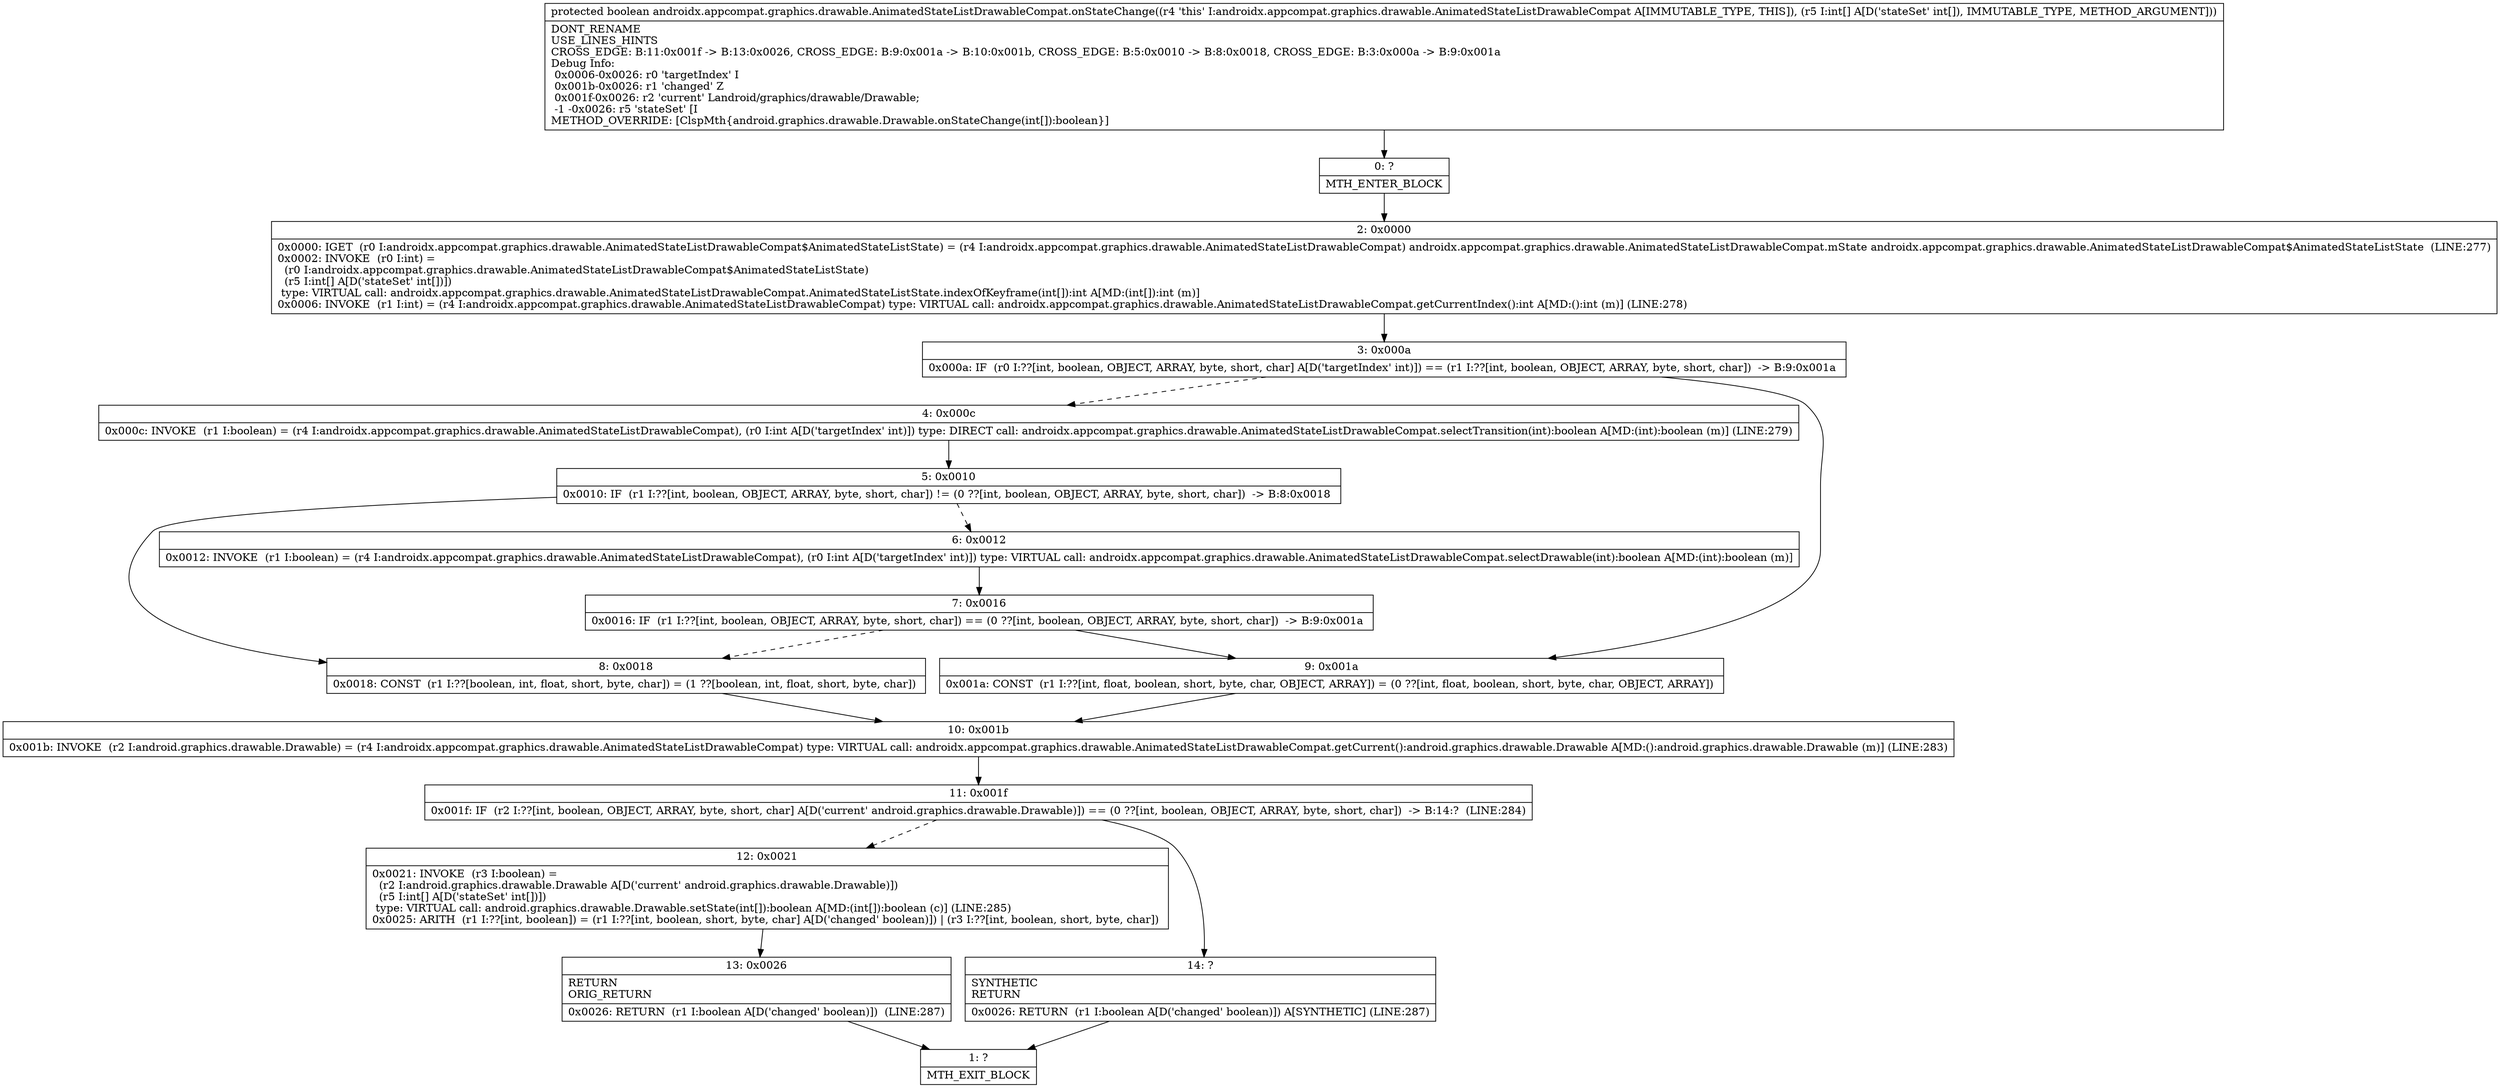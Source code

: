 digraph "CFG forandroidx.appcompat.graphics.drawable.AnimatedStateListDrawableCompat.onStateChange([I)Z" {
Node_0 [shape=record,label="{0\:\ ?|MTH_ENTER_BLOCK\l}"];
Node_2 [shape=record,label="{2\:\ 0x0000|0x0000: IGET  (r0 I:androidx.appcompat.graphics.drawable.AnimatedStateListDrawableCompat$AnimatedStateListState) = (r4 I:androidx.appcompat.graphics.drawable.AnimatedStateListDrawableCompat) androidx.appcompat.graphics.drawable.AnimatedStateListDrawableCompat.mState androidx.appcompat.graphics.drawable.AnimatedStateListDrawableCompat$AnimatedStateListState  (LINE:277)\l0x0002: INVOKE  (r0 I:int) = \l  (r0 I:androidx.appcompat.graphics.drawable.AnimatedStateListDrawableCompat$AnimatedStateListState)\l  (r5 I:int[] A[D('stateSet' int[])])\l type: VIRTUAL call: androidx.appcompat.graphics.drawable.AnimatedStateListDrawableCompat.AnimatedStateListState.indexOfKeyframe(int[]):int A[MD:(int[]):int (m)]\l0x0006: INVOKE  (r1 I:int) = (r4 I:androidx.appcompat.graphics.drawable.AnimatedStateListDrawableCompat) type: VIRTUAL call: androidx.appcompat.graphics.drawable.AnimatedStateListDrawableCompat.getCurrentIndex():int A[MD:():int (m)] (LINE:278)\l}"];
Node_3 [shape=record,label="{3\:\ 0x000a|0x000a: IF  (r0 I:??[int, boolean, OBJECT, ARRAY, byte, short, char] A[D('targetIndex' int)]) == (r1 I:??[int, boolean, OBJECT, ARRAY, byte, short, char])  \-\> B:9:0x001a \l}"];
Node_4 [shape=record,label="{4\:\ 0x000c|0x000c: INVOKE  (r1 I:boolean) = (r4 I:androidx.appcompat.graphics.drawable.AnimatedStateListDrawableCompat), (r0 I:int A[D('targetIndex' int)]) type: DIRECT call: androidx.appcompat.graphics.drawable.AnimatedStateListDrawableCompat.selectTransition(int):boolean A[MD:(int):boolean (m)] (LINE:279)\l}"];
Node_5 [shape=record,label="{5\:\ 0x0010|0x0010: IF  (r1 I:??[int, boolean, OBJECT, ARRAY, byte, short, char]) != (0 ??[int, boolean, OBJECT, ARRAY, byte, short, char])  \-\> B:8:0x0018 \l}"];
Node_6 [shape=record,label="{6\:\ 0x0012|0x0012: INVOKE  (r1 I:boolean) = (r4 I:androidx.appcompat.graphics.drawable.AnimatedStateListDrawableCompat), (r0 I:int A[D('targetIndex' int)]) type: VIRTUAL call: androidx.appcompat.graphics.drawable.AnimatedStateListDrawableCompat.selectDrawable(int):boolean A[MD:(int):boolean (m)]\l}"];
Node_7 [shape=record,label="{7\:\ 0x0016|0x0016: IF  (r1 I:??[int, boolean, OBJECT, ARRAY, byte, short, char]) == (0 ??[int, boolean, OBJECT, ARRAY, byte, short, char])  \-\> B:9:0x001a \l}"];
Node_8 [shape=record,label="{8\:\ 0x0018|0x0018: CONST  (r1 I:??[boolean, int, float, short, byte, char]) = (1 ??[boolean, int, float, short, byte, char]) \l}"];
Node_10 [shape=record,label="{10\:\ 0x001b|0x001b: INVOKE  (r2 I:android.graphics.drawable.Drawable) = (r4 I:androidx.appcompat.graphics.drawable.AnimatedStateListDrawableCompat) type: VIRTUAL call: androidx.appcompat.graphics.drawable.AnimatedStateListDrawableCompat.getCurrent():android.graphics.drawable.Drawable A[MD:():android.graphics.drawable.Drawable (m)] (LINE:283)\l}"];
Node_11 [shape=record,label="{11\:\ 0x001f|0x001f: IF  (r2 I:??[int, boolean, OBJECT, ARRAY, byte, short, char] A[D('current' android.graphics.drawable.Drawable)]) == (0 ??[int, boolean, OBJECT, ARRAY, byte, short, char])  \-\> B:14:?  (LINE:284)\l}"];
Node_12 [shape=record,label="{12\:\ 0x0021|0x0021: INVOKE  (r3 I:boolean) = \l  (r2 I:android.graphics.drawable.Drawable A[D('current' android.graphics.drawable.Drawable)])\l  (r5 I:int[] A[D('stateSet' int[])])\l type: VIRTUAL call: android.graphics.drawable.Drawable.setState(int[]):boolean A[MD:(int[]):boolean (c)] (LINE:285)\l0x0025: ARITH  (r1 I:??[int, boolean]) = (r1 I:??[int, boolean, short, byte, char] A[D('changed' boolean)]) \| (r3 I:??[int, boolean, short, byte, char]) \l}"];
Node_13 [shape=record,label="{13\:\ 0x0026|RETURN\lORIG_RETURN\l|0x0026: RETURN  (r1 I:boolean A[D('changed' boolean)])  (LINE:287)\l}"];
Node_1 [shape=record,label="{1\:\ ?|MTH_EXIT_BLOCK\l}"];
Node_14 [shape=record,label="{14\:\ ?|SYNTHETIC\lRETURN\l|0x0026: RETURN  (r1 I:boolean A[D('changed' boolean)]) A[SYNTHETIC] (LINE:287)\l}"];
Node_9 [shape=record,label="{9\:\ 0x001a|0x001a: CONST  (r1 I:??[int, float, boolean, short, byte, char, OBJECT, ARRAY]) = (0 ??[int, float, boolean, short, byte, char, OBJECT, ARRAY]) \l}"];
MethodNode[shape=record,label="{protected boolean androidx.appcompat.graphics.drawable.AnimatedStateListDrawableCompat.onStateChange((r4 'this' I:androidx.appcompat.graphics.drawable.AnimatedStateListDrawableCompat A[IMMUTABLE_TYPE, THIS]), (r5 I:int[] A[D('stateSet' int[]), IMMUTABLE_TYPE, METHOD_ARGUMENT]))  | DONT_RENAME\lUSE_LINES_HINTS\lCROSS_EDGE: B:11:0x001f \-\> B:13:0x0026, CROSS_EDGE: B:9:0x001a \-\> B:10:0x001b, CROSS_EDGE: B:5:0x0010 \-\> B:8:0x0018, CROSS_EDGE: B:3:0x000a \-\> B:9:0x001a\lDebug Info:\l  0x0006\-0x0026: r0 'targetIndex' I\l  0x001b\-0x0026: r1 'changed' Z\l  0x001f\-0x0026: r2 'current' Landroid\/graphics\/drawable\/Drawable;\l  \-1 \-0x0026: r5 'stateSet' [I\lMETHOD_OVERRIDE: [ClspMth\{android.graphics.drawable.Drawable.onStateChange(int[]):boolean\}]\l}"];
MethodNode -> Node_0;Node_0 -> Node_2;
Node_2 -> Node_3;
Node_3 -> Node_4[style=dashed];
Node_3 -> Node_9;
Node_4 -> Node_5;
Node_5 -> Node_6[style=dashed];
Node_5 -> Node_8;
Node_6 -> Node_7;
Node_7 -> Node_8[style=dashed];
Node_7 -> Node_9;
Node_8 -> Node_10;
Node_10 -> Node_11;
Node_11 -> Node_12[style=dashed];
Node_11 -> Node_14;
Node_12 -> Node_13;
Node_13 -> Node_1;
Node_14 -> Node_1;
Node_9 -> Node_10;
}

